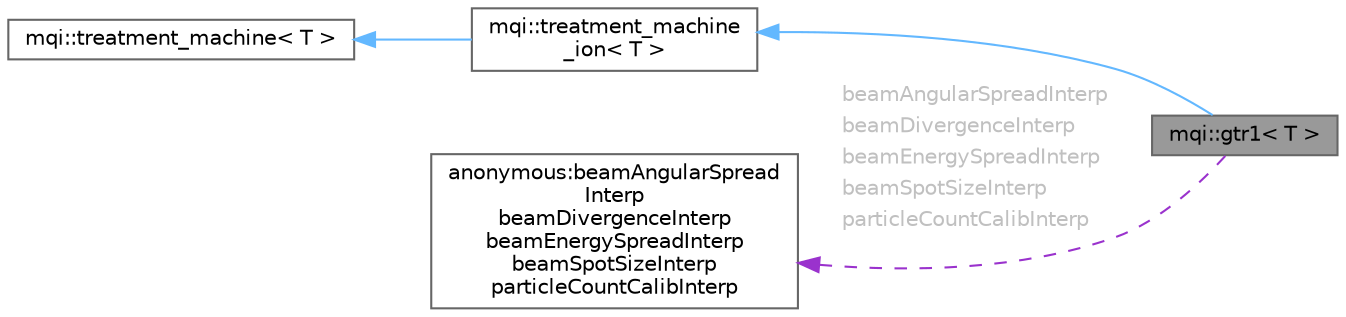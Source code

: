 digraph "mqi::gtr1&lt; T &gt;"
{
 // LATEX_PDF_SIZE
  bgcolor="transparent";
  edge [fontname=Helvetica,fontsize=10,labelfontname=Helvetica,labelfontsize=10];
  node [fontname=Helvetica,fontsize=10,shape=box,height=0.2,width=0.4];
  rankdir="LR";
  Node1 [id="Node000001",label="mqi::gtr1\< T \>",height=0.2,width=0.4,color="gray40", fillcolor="grey60", style="filled", fontcolor="black",tooltip="Represents the beam model for the Sumitomo IMPT machine (Gantry 1) at Samsung Medical Center (SMC)."];
  Node2 -> Node1 [id="edge1_Node000001_Node000002",dir="back",color="steelblue1",style="solid",tooltip=" "];
  Node2 [id="Node000002",label="mqi::treatment_machine\l_ion\< T \>",height=0.2,width=0.4,color="gray40", fillcolor="white", style="filled",URL="$classmqi_1_1treatment__machine__ion.html",tooltip="A class representing a particle therapy system, inheriting from treatment_machine."];
  Node3 -> Node2 [id="edge2_Node000002_Node000003",dir="back",color="steelblue1",style="solid",tooltip=" "];
  Node3 [id="Node000003",label="mqi::treatment_machine\< T \>",height=0.2,width=0.4,color="gray40", fillcolor="white", style="filled",URL="$classmqi_1_1treatment__machine.html",tooltip="An abstract base class for all types of radiotherapy treatment machines (RT and ION)."];
  Node4 -> Node1 [id="edge3_Node000001_Node000004",dir="back",color="darkorchid3",style="dashed",tooltip=" ",label=<<TABLE CELLBORDER="0" BORDER="0"><TR><TD VALIGN="top" ALIGN="LEFT" CELLPADDING="1" CELLSPACING="0">beamAngularSpreadInterp</TD></TR>
<TR><TD VALIGN="top" ALIGN="LEFT" CELLPADDING="1" CELLSPACING="0">beamDivergenceInterp</TD></TR>
<TR><TD VALIGN="top" ALIGN="LEFT" CELLPADDING="1" CELLSPACING="0">beamEnergySpreadInterp</TD></TR>
<TR><TD VALIGN="top" ALIGN="LEFT" CELLPADDING="1" CELLSPACING="0">beamSpotSizeInterp</TD></TR>
<TR><TD VALIGN="top" ALIGN="LEFT" CELLPADDING="1" CELLSPACING="0">particleCountCalibInterp</TD></TR>
</TABLE>> ,fontcolor="grey" ];
  Node4 [id="Node000004",label="anonymous:beamAngularSpread\lInterp\nbeamDivergenceInterp\nbeamEnergySpreadInterp\nbeamSpotSizeInterp\nparticleCountCalibInterp",height=0.2,width=0.4,color="gray40", fillcolor="white", style="filled",tooltip=" "];
}
